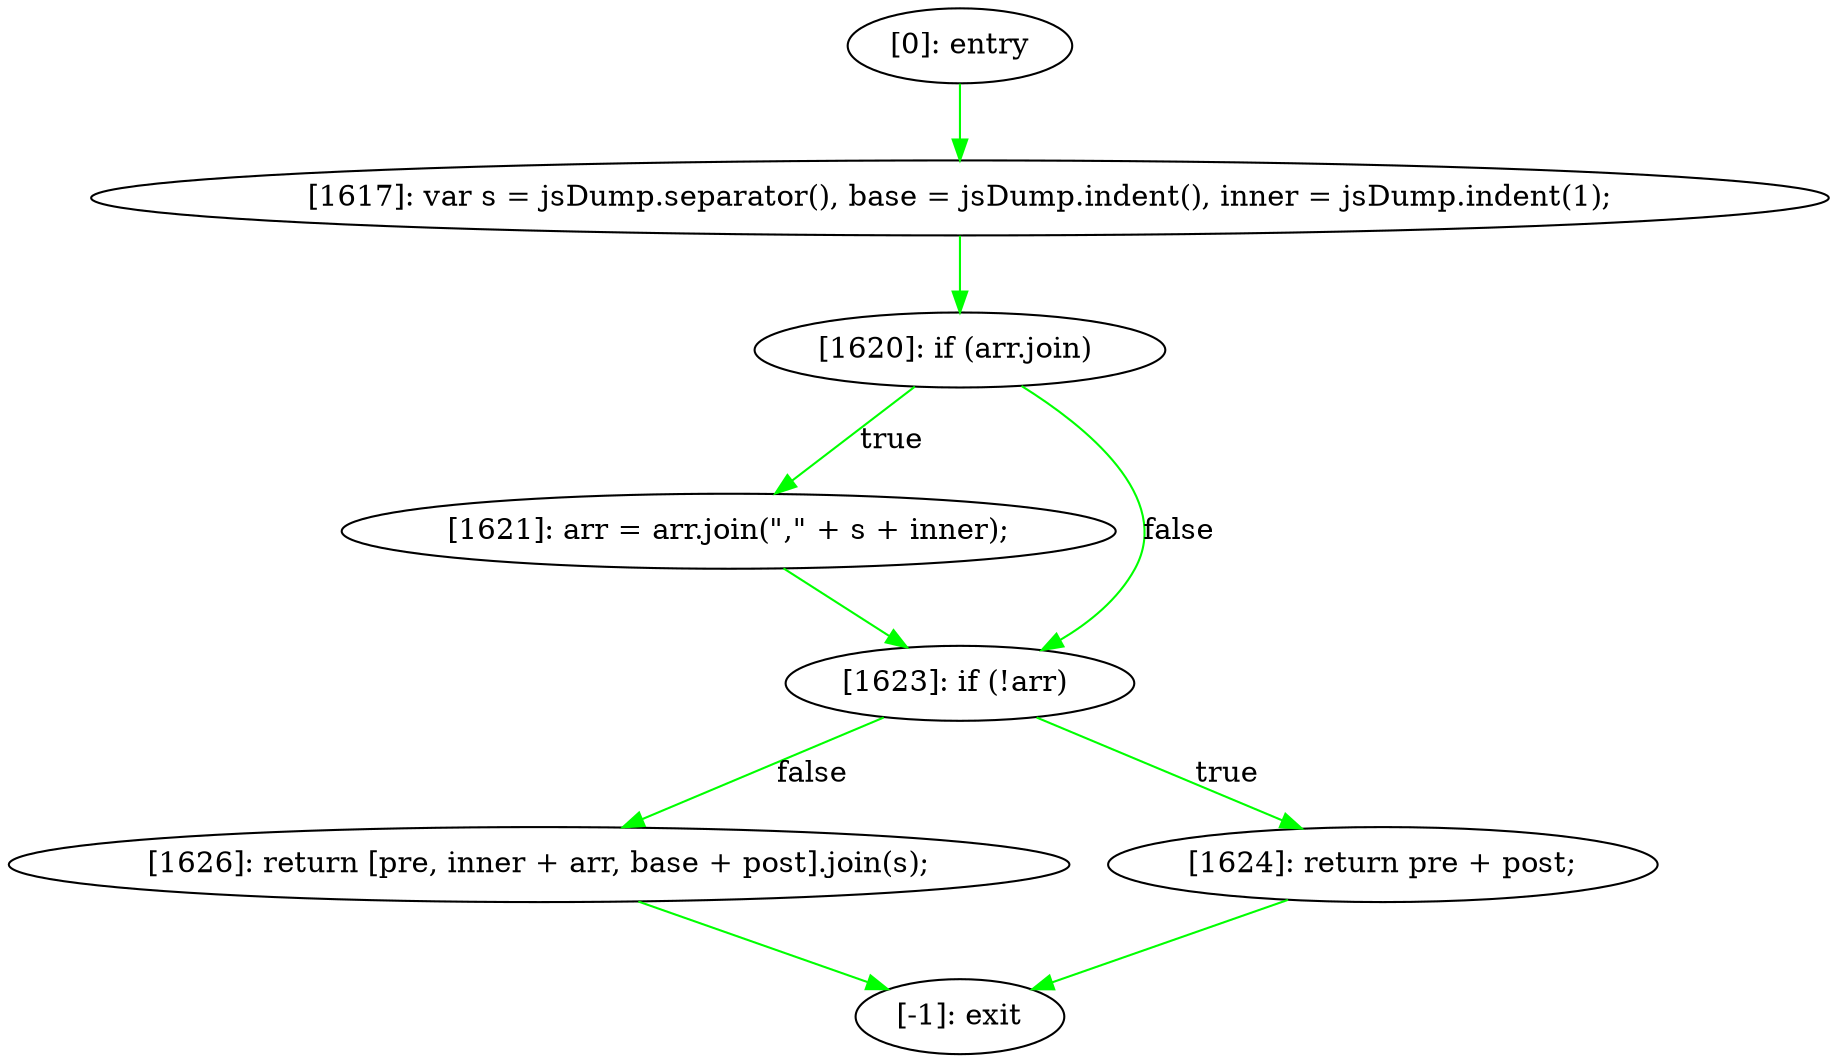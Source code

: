 digraph {
"0" [label="[1626]: return [pre, inner + arr, base + post].join(s);\n"] 
"1" [label="[1624]: return pre + post;\n"] 
"2" [label="[1621]: arr = arr.join(\",\" + s + inner);\n"] 
"3" [label="[-1]: exit"] 
"4" [label="[0]: entry"] 
"5" [label="[1620]: if (arr.join) "] 
"6" [label="[1623]: if (!arr) "] 
"7" [label="[1617]: var s = jsDump.separator(), base = jsDump.indent(), inner = jsDump.indent(1);\n"] 
"0" -> "3" [label="" color="green"] 
"1" -> "3" [label="" color="green"] 
"2" -> "6" [label="" color="green"] 
"4" -> "7" [label="" color="green"] 
"5" -> "2" [label="true" color="green"] 
"5" -> "6" [label="false" color="green"] 
"6" -> "1" [label="true" color="green"] 
"6" -> "0" [label="false" color="green"] 
"7" -> "5" [label="" color="green"] 
}
